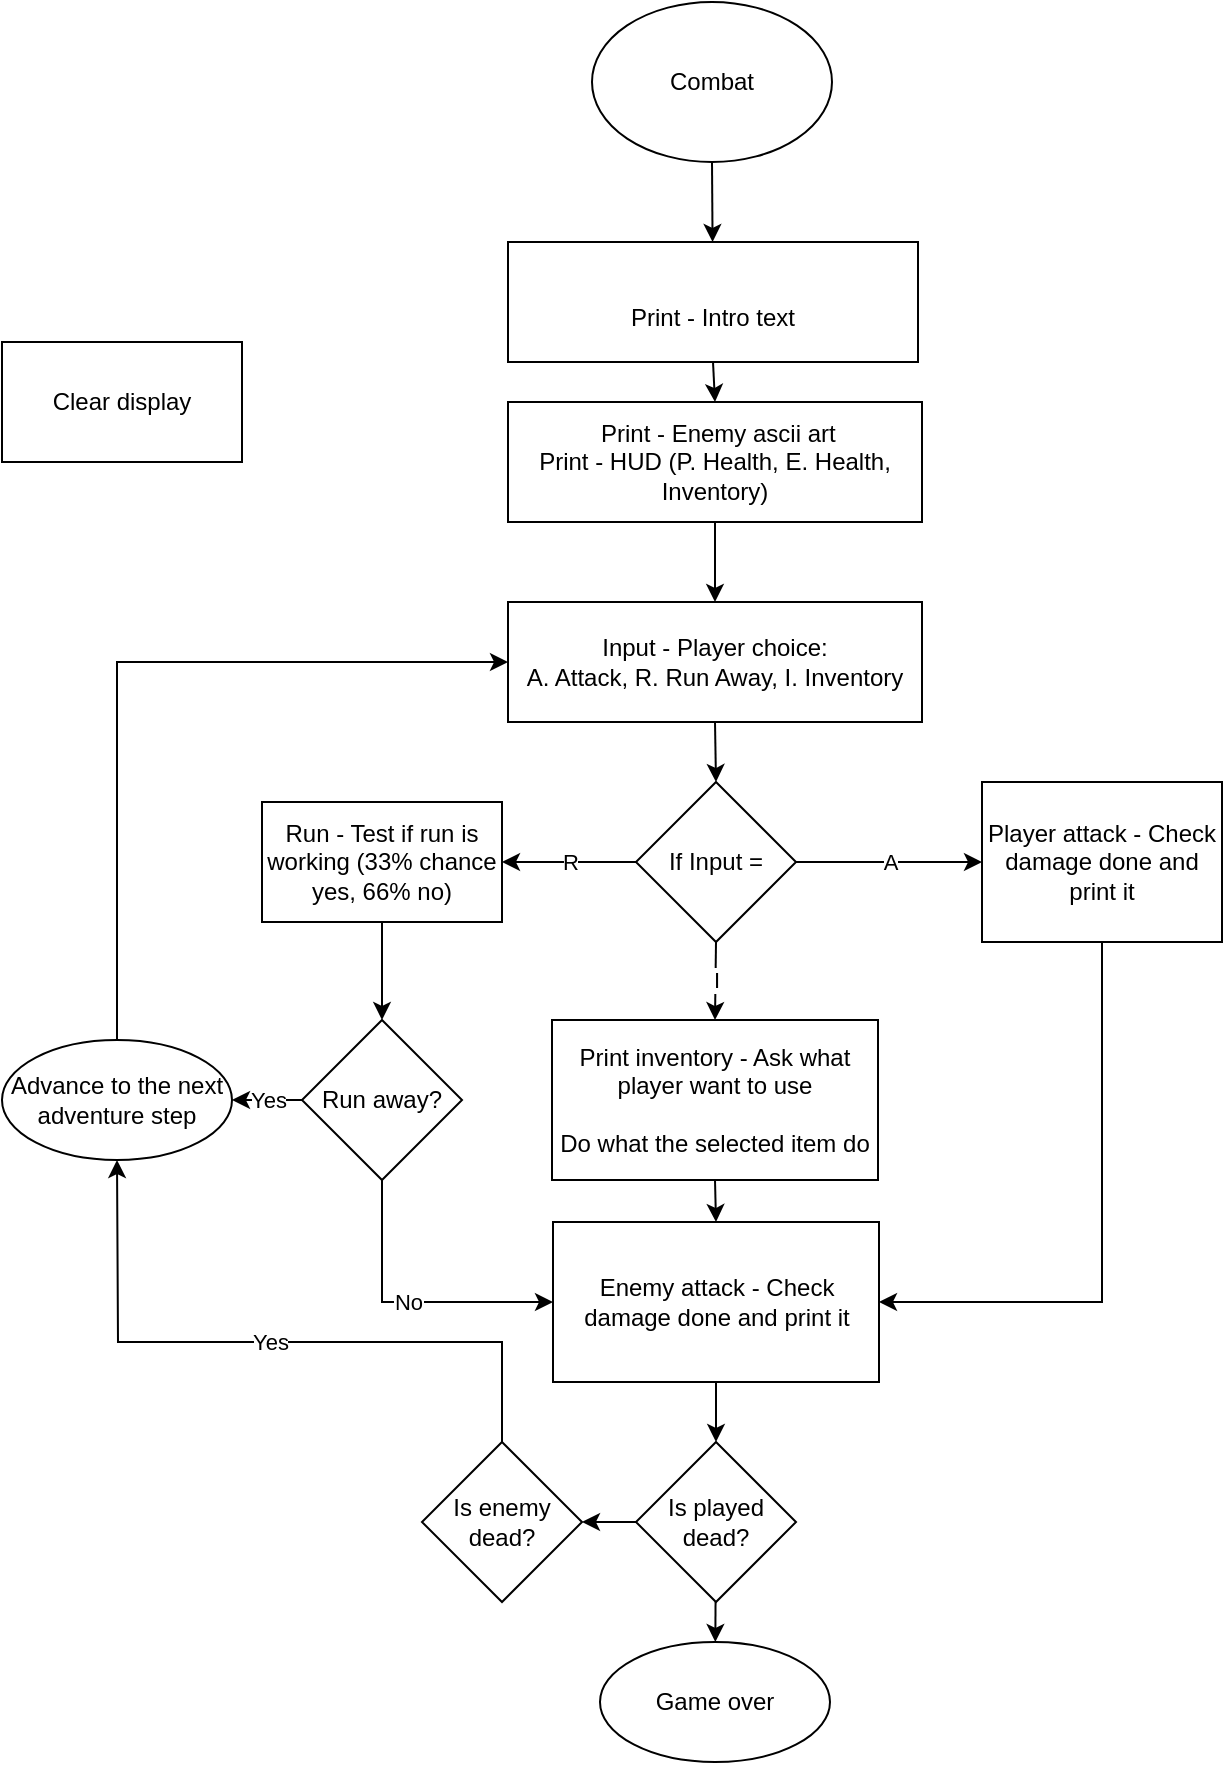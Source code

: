 <mxfile version="14.9.5" type="github">
  <diagram id="AeVOvASz3Q_P1Ez1NodS" name="Page-1">
    <mxGraphModel dx="1673" dy="853" grid="1" gridSize="10" guides="1" tooltips="1" connect="1" arrows="1" fold="1" page="1" pageScale="1" pageWidth="850" pageHeight="1100" math="0" shadow="0">
      <root>
        <mxCell id="0" />
        <mxCell id="1" parent="0" />
        <mxCell id="osTo5hEZF6THwpM-EXvK-10" style="edgeStyle=none;rounded=0;orthogonalLoop=1;jettySize=auto;html=1;exitX=0.5;exitY=1;exitDx=0;exitDy=0;" edge="1" parent="1" source="osTo5hEZF6THwpM-EXvK-1" target="osTo5hEZF6THwpM-EXvK-2">
          <mxGeometry relative="1" as="geometry" />
        </mxCell>
        <mxCell id="osTo5hEZF6THwpM-EXvK-1" value="Combat" style="ellipse;whiteSpace=wrap;html=1;" vertex="1" parent="1">
          <mxGeometry x="365" y="50" width="120" height="80" as="geometry" />
        </mxCell>
        <mxCell id="osTo5hEZF6THwpM-EXvK-11" style="edgeStyle=none;rounded=0;orthogonalLoop=1;jettySize=auto;html=1;exitX=0.5;exitY=1;exitDx=0;exitDy=0;entryX=0.5;entryY=0;entryDx=0;entryDy=0;" edge="1" parent="1" source="osTo5hEZF6THwpM-EXvK-2" target="osTo5hEZF6THwpM-EXvK-3">
          <mxGeometry relative="1" as="geometry" />
        </mxCell>
        <mxCell id="osTo5hEZF6THwpM-EXvK-2" value="&lt;div&gt;&lt;br&gt;&lt;/div&gt;&lt;div&gt;Print - Intro text&lt;br&gt;&lt;/div&gt;" style="rounded=0;whiteSpace=wrap;html=1;" vertex="1" parent="1">
          <mxGeometry x="323" y="170" width="205" height="60" as="geometry" />
        </mxCell>
        <mxCell id="osTo5hEZF6THwpM-EXvK-12" style="edgeStyle=none;rounded=0;orthogonalLoop=1;jettySize=auto;html=1;exitX=0.5;exitY=1;exitDx=0;exitDy=0;entryX=0.5;entryY=0;entryDx=0;entryDy=0;" edge="1" parent="1" source="osTo5hEZF6THwpM-EXvK-3" target="osTo5hEZF6THwpM-EXvK-4">
          <mxGeometry relative="1" as="geometry" />
        </mxCell>
        <mxCell id="osTo5hEZF6THwpM-EXvK-3" value="&lt;div&gt;&amp;nbsp;Print - Enemy ascii art&lt;/div&gt;&lt;div&gt;Print - HUD (P. Health, E. Health, Inventory)&lt;/div&gt;" style="rounded=0;whiteSpace=wrap;html=1;" vertex="1" parent="1">
          <mxGeometry x="323" y="250" width="207" height="60" as="geometry" />
        </mxCell>
        <mxCell id="osTo5hEZF6THwpM-EXvK-13" style="edgeStyle=none;rounded=0;orthogonalLoop=1;jettySize=auto;html=1;exitX=0.5;exitY=1;exitDx=0;exitDy=0;entryX=0.5;entryY=0;entryDx=0;entryDy=0;" edge="1" parent="1" source="osTo5hEZF6THwpM-EXvK-4" target="osTo5hEZF6THwpM-EXvK-5">
          <mxGeometry relative="1" as="geometry" />
        </mxCell>
        <mxCell id="osTo5hEZF6THwpM-EXvK-4" value="&lt;div&gt;Input - Player choice:&lt;/div&gt;&lt;div&gt;A. Attack, R. Run Away, I. Inventory&lt;br&gt;&lt;/div&gt;" style="rounded=0;whiteSpace=wrap;html=1;" vertex="1" parent="1">
          <mxGeometry x="323" y="350" width="207" height="60" as="geometry" />
        </mxCell>
        <mxCell id="osTo5hEZF6THwpM-EXvK-14" value="R" style="edgeStyle=none;rounded=0;orthogonalLoop=1;jettySize=auto;html=1;exitX=0;exitY=0.5;exitDx=0;exitDy=0;" edge="1" parent="1" source="osTo5hEZF6THwpM-EXvK-5" target="osTo5hEZF6THwpM-EXvK-6">
          <mxGeometry relative="1" as="geometry" />
        </mxCell>
        <mxCell id="osTo5hEZF6THwpM-EXvK-15" value="A" style="edgeStyle=none;rounded=0;orthogonalLoop=1;jettySize=auto;html=1;exitX=1;exitY=0.5;exitDx=0;exitDy=0;entryX=0;entryY=0.5;entryDx=0;entryDy=0;" edge="1" parent="1" source="osTo5hEZF6THwpM-EXvK-5" target="osTo5hEZF6THwpM-EXvK-9">
          <mxGeometry relative="1" as="geometry" />
        </mxCell>
        <mxCell id="osTo5hEZF6THwpM-EXvK-16" value="I" style="edgeStyle=none;rounded=0;orthogonalLoop=1;jettySize=auto;html=1;exitX=0.5;exitY=1;exitDx=0;exitDy=0;entryX=0.5;entryY=0;entryDx=0;entryDy=0;" edge="1" parent="1" source="osTo5hEZF6THwpM-EXvK-5" target="osTo5hEZF6THwpM-EXvK-8">
          <mxGeometry relative="1" as="geometry" />
        </mxCell>
        <mxCell id="osTo5hEZF6THwpM-EXvK-5" value="If Input =" style="rhombus;whiteSpace=wrap;html=1;" vertex="1" parent="1">
          <mxGeometry x="387" y="440" width="80" height="80" as="geometry" />
        </mxCell>
        <mxCell id="osTo5hEZF6THwpM-EXvK-20" style="edgeStyle=none;rounded=0;orthogonalLoop=1;jettySize=auto;html=1;exitX=0.5;exitY=1;exitDx=0;exitDy=0;entryX=0.5;entryY=0;entryDx=0;entryDy=0;" edge="1" parent="1" source="osTo5hEZF6THwpM-EXvK-6" target="osTo5hEZF6THwpM-EXvK-7">
          <mxGeometry relative="1" as="geometry" />
        </mxCell>
        <mxCell id="osTo5hEZF6THwpM-EXvK-6" value="Run - Test if run is working (33% chance yes, 66% no)" style="rounded=0;whiteSpace=wrap;html=1;" vertex="1" parent="1">
          <mxGeometry x="200" y="450" width="120" height="60" as="geometry" />
        </mxCell>
        <mxCell id="osTo5hEZF6THwpM-EXvK-21" value="Yes" style="edgeStyle=none;rounded=0;orthogonalLoop=1;jettySize=auto;html=1;exitX=0;exitY=0.5;exitDx=0;exitDy=0;entryX=1;entryY=0.5;entryDx=0;entryDy=0;" edge="1" parent="1" source="osTo5hEZF6THwpM-EXvK-7" target="osTo5hEZF6THwpM-EXvK-19">
          <mxGeometry relative="1" as="geometry" />
        </mxCell>
        <mxCell id="osTo5hEZF6THwpM-EXvK-22" value="No" style="edgeStyle=none;rounded=0;orthogonalLoop=1;jettySize=auto;html=1;exitX=0.5;exitY=1;exitDx=0;exitDy=0;entryX=0;entryY=0.5;entryDx=0;entryDy=0;" edge="1" parent="1" source="osTo5hEZF6THwpM-EXvK-7" target="osTo5hEZF6THwpM-EXvK-17">
          <mxGeometry relative="1" as="geometry">
            <Array as="points">
              <mxPoint x="260" y="700" />
            </Array>
          </mxGeometry>
        </mxCell>
        <mxCell id="osTo5hEZF6THwpM-EXvK-7" value="Run away?" style="rhombus;whiteSpace=wrap;html=1;" vertex="1" parent="1">
          <mxGeometry x="220" y="559" width="80" height="80" as="geometry" />
        </mxCell>
        <mxCell id="osTo5hEZF6THwpM-EXvK-18" style="edgeStyle=none;rounded=0;orthogonalLoop=1;jettySize=auto;html=1;exitX=0.5;exitY=1;exitDx=0;exitDy=0;entryX=0.5;entryY=0;entryDx=0;entryDy=0;" edge="1" parent="1" source="osTo5hEZF6THwpM-EXvK-8" target="osTo5hEZF6THwpM-EXvK-17">
          <mxGeometry relative="1" as="geometry" />
        </mxCell>
        <mxCell id="osTo5hEZF6THwpM-EXvK-8" value="&lt;div&gt;Print inventory - Ask what player want to use&lt;/div&gt;&lt;div&gt;&lt;br&gt;&lt;/div&gt;&lt;div&gt;Do what the selected item do&lt;br&gt;&lt;/div&gt;" style="rounded=0;whiteSpace=wrap;html=1;" vertex="1" parent="1">
          <mxGeometry x="345" y="559" width="163" height="80" as="geometry" />
        </mxCell>
        <mxCell id="osTo5hEZF6THwpM-EXvK-23" style="edgeStyle=none;rounded=0;orthogonalLoop=1;jettySize=auto;html=1;exitX=0.5;exitY=1;exitDx=0;exitDy=0;entryX=1;entryY=0.5;entryDx=0;entryDy=0;" edge="1" parent="1" source="osTo5hEZF6THwpM-EXvK-9" target="osTo5hEZF6THwpM-EXvK-17">
          <mxGeometry relative="1" as="geometry">
            <Array as="points">
              <mxPoint x="620" y="700" />
            </Array>
          </mxGeometry>
        </mxCell>
        <mxCell id="osTo5hEZF6THwpM-EXvK-9" value="Player attack - Check damage done and print it" style="rounded=0;whiteSpace=wrap;html=1;" vertex="1" parent="1">
          <mxGeometry x="560" y="440" width="120" height="80" as="geometry" />
        </mxCell>
        <mxCell id="osTo5hEZF6THwpM-EXvK-26" style="edgeStyle=none;rounded=0;orthogonalLoop=1;jettySize=auto;html=1;exitX=0.5;exitY=1;exitDx=0;exitDy=0;entryX=0.5;entryY=0;entryDx=0;entryDy=0;" edge="1" parent="1" source="osTo5hEZF6THwpM-EXvK-17" target="osTo5hEZF6THwpM-EXvK-24">
          <mxGeometry relative="1" as="geometry" />
        </mxCell>
        <mxCell id="osTo5hEZF6THwpM-EXvK-17" value="Enemy attack - Check damage done and print it" style="rounded=0;whiteSpace=wrap;html=1;" vertex="1" parent="1">
          <mxGeometry x="345.5" y="660" width="163" height="80" as="geometry" />
        </mxCell>
        <mxCell id="osTo5hEZF6THwpM-EXvK-36" style="edgeStyle=orthogonalEdgeStyle;rounded=0;orthogonalLoop=1;jettySize=auto;html=1;exitX=0.5;exitY=0;exitDx=0;exitDy=0;entryX=0;entryY=0.5;entryDx=0;entryDy=0;" edge="1" parent="1" source="osTo5hEZF6THwpM-EXvK-19" target="osTo5hEZF6THwpM-EXvK-4">
          <mxGeometry relative="1" as="geometry" />
        </mxCell>
        <mxCell id="osTo5hEZF6THwpM-EXvK-19" value="Advance to the next adventure step" style="ellipse;whiteSpace=wrap;html=1;" vertex="1" parent="1">
          <mxGeometry x="70" y="569" width="115" height="60" as="geometry" />
        </mxCell>
        <mxCell id="osTo5hEZF6THwpM-EXvK-31" value="" style="edgeStyle=none;rounded=0;orthogonalLoop=1;jettySize=auto;html=1;" edge="1" parent="1" source="osTo5hEZF6THwpM-EXvK-24" target="osTo5hEZF6THwpM-EXvK-25">
          <mxGeometry relative="1" as="geometry" />
        </mxCell>
        <mxCell id="osTo5hEZF6THwpM-EXvK-33" value="" style="edgeStyle=none;rounded=0;orthogonalLoop=1;jettySize=auto;html=1;" edge="1" parent="1" source="osTo5hEZF6THwpM-EXvK-24" target="osTo5hEZF6THwpM-EXvK-32">
          <mxGeometry relative="1" as="geometry" />
        </mxCell>
        <mxCell id="osTo5hEZF6THwpM-EXvK-24" value="Is played dead? " style="rhombus;whiteSpace=wrap;html=1;" vertex="1" parent="1">
          <mxGeometry x="387" y="770" width="80" height="80" as="geometry" />
        </mxCell>
        <mxCell id="osTo5hEZF6THwpM-EXvK-29" value="Yes" style="edgeStyle=none;rounded=0;orthogonalLoop=1;jettySize=auto;html=1;exitX=0.5;exitY=0;exitDx=0;exitDy=0;entryX=0.5;entryY=1;entryDx=0;entryDy=0;" edge="1" parent="1" source="osTo5hEZF6THwpM-EXvK-25" target="osTo5hEZF6THwpM-EXvK-19">
          <mxGeometry relative="1" as="geometry">
            <Array as="points">
              <mxPoint x="320" y="720" />
              <mxPoint x="128" y="720" />
            </Array>
          </mxGeometry>
        </mxCell>
        <mxCell id="osTo5hEZF6THwpM-EXvK-25" value="Is enemy dead? " style="rhombus;whiteSpace=wrap;html=1;" vertex="1" parent="1">
          <mxGeometry x="280" y="770" width="80" height="80" as="geometry" />
        </mxCell>
        <mxCell id="osTo5hEZF6THwpM-EXvK-32" value="Game over" style="ellipse;whiteSpace=wrap;html=1;" vertex="1" parent="1">
          <mxGeometry x="369" y="870" width="115" height="60" as="geometry" />
        </mxCell>
        <mxCell id="osTo5hEZF6THwpM-EXvK-34" value="Clear display" style="rounded=0;whiteSpace=wrap;html=1;" vertex="1" parent="1">
          <mxGeometry x="70" y="220" width="120" height="60" as="geometry" />
        </mxCell>
      </root>
    </mxGraphModel>
  </diagram>
</mxfile>
